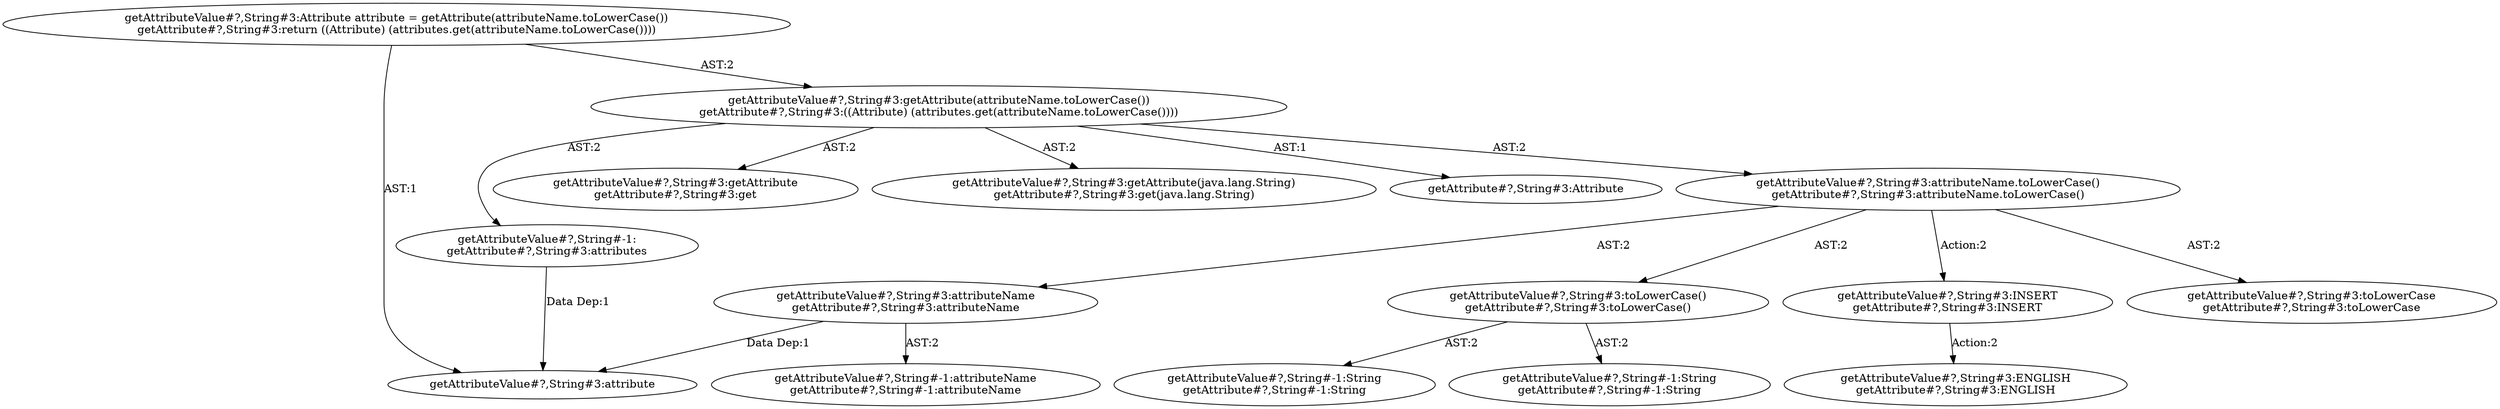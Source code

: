 digraph "Pattern" {
0 [label="getAttributeValue#?,String#3:INSERT
getAttribute#?,String#3:INSERT" shape=ellipse]
1 [label="getAttributeValue#?,String#3:attributeName.toLowerCase()
getAttribute#?,String#3:attributeName.toLowerCase()" shape=ellipse]
2 [label="getAttributeValue#?,String#3:getAttribute(attributeName.toLowerCase())
getAttribute#?,String#3:((Attribute) (attributes.get(attributeName.toLowerCase())))" shape=ellipse]
3 [label="getAttributeValue#?,String#3:Attribute attribute = getAttribute(attributeName.toLowerCase())
getAttribute#?,String#3:return ((Attribute) (attributes.get(attributeName.toLowerCase())))" shape=ellipse]
4 [label="getAttributeValue#?,String#3:getAttribute
getAttribute#?,String#3:get" shape=ellipse]
5 [label="getAttributeValue#?,String#-1:
getAttribute#?,String#3:attributes" shape=ellipse]
6 [label="getAttributeValue#?,String#3:getAttribute(java.lang.String)
getAttribute#?,String#3:get(java.lang.String)" shape=ellipse]
7 [label="getAttributeValue#?,String#3:toLowerCase
getAttribute#?,String#3:toLowerCase" shape=ellipse]
8 [label="getAttributeValue#?,String#3:attributeName
getAttribute#?,String#3:attributeName" shape=ellipse]
9 [label="getAttributeValue#?,String#-1:attributeName
getAttribute#?,String#-1:attributeName" shape=ellipse]
10 [label="getAttributeValue#?,String#3:attribute" shape=ellipse]
11 [label="getAttributeValue#?,String#3:toLowerCase()
getAttribute#?,String#3:toLowerCase()" shape=ellipse]
12 [label="getAttributeValue#?,String#-1:String
getAttribute#?,String#-1:String" shape=ellipse]
13 [label="getAttributeValue#?,String#-1:String
getAttribute#?,String#-1:String" shape=ellipse]
14 [label="getAttributeValue#?,String#3:ENGLISH
getAttribute#?,String#3:ENGLISH" shape=ellipse]
15 [label="getAttribute#?,String#3:Attribute" shape=ellipse]
0 -> 14 [label="Action:2"];
1 -> 0 [label="Action:2"];
1 -> 7 [label="AST:2"];
1 -> 8 [label="AST:2"];
1 -> 11 [label="AST:2"];
2 -> 1 [label="AST:2"];
2 -> 4 [label="AST:2"];
2 -> 5 [label="AST:2"];
2 -> 6 [label="AST:2"];
2 -> 15 [label="AST:1"];
3 -> 2 [label="AST:2"];
3 -> 10 [label="AST:1"];
5 -> 10 [label="Data Dep:1"];
8 -> 9 [label="AST:2"];
8 -> 10 [label="Data Dep:1"];
11 -> 12 [label="AST:2"];
11 -> 13 [label="AST:2"];
}